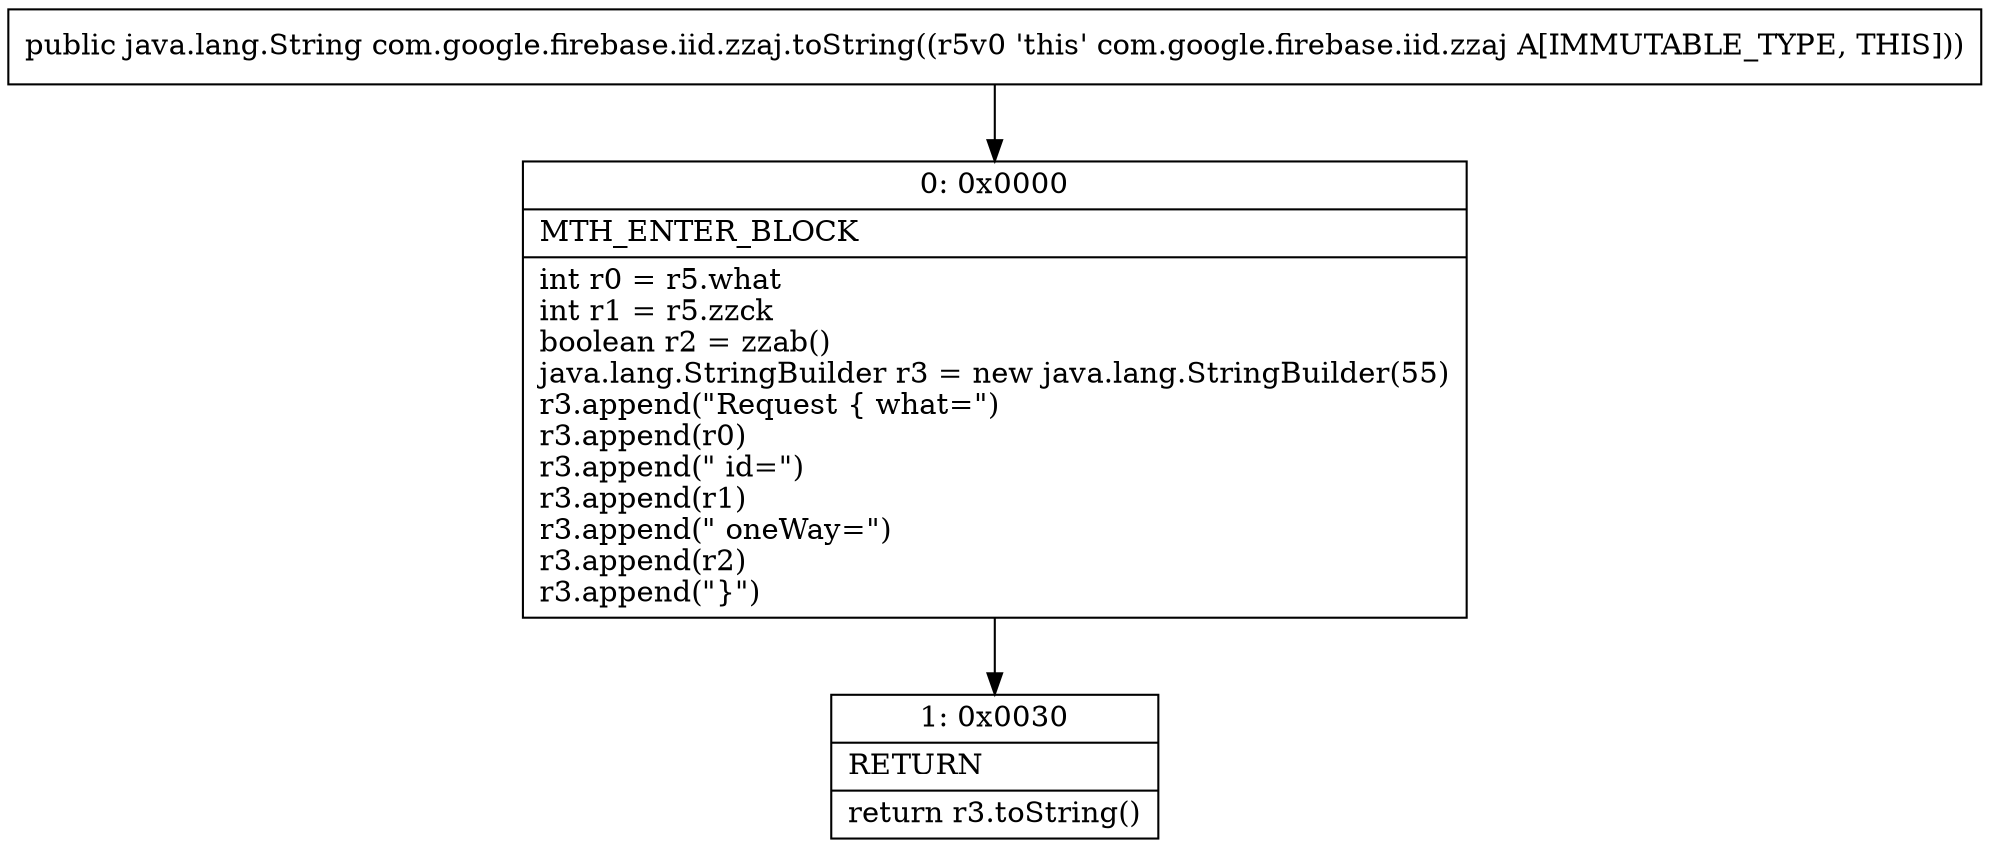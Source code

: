 digraph "CFG forcom.google.firebase.iid.zzaj.toString()Ljava\/lang\/String;" {
Node_0 [shape=record,label="{0\:\ 0x0000|MTH_ENTER_BLOCK\l|int r0 = r5.what\lint r1 = r5.zzck\lboolean r2 = zzab()\ljava.lang.StringBuilder r3 = new java.lang.StringBuilder(55)\lr3.append(\"Request \{ what=\")\lr3.append(r0)\lr3.append(\" id=\")\lr3.append(r1)\lr3.append(\" oneWay=\")\lr3.append(r2)\lr3.append(\"\}\")\l}"];
Node_1 [shape=record,label="{1\:\ 0x0030|RETURN\l|return r3.toString()\l}"];
MethodNode[shape=record,label="{public java.lang.String com.google.firebase.iid.zzaj.toString((r5v0 'this' com.google.firebase.iid.zzaj A[IMMUTABLE_TYPE, THIS])) }"];
MethodNode -> Node_0;
Node_0 -> Node_1;
}

